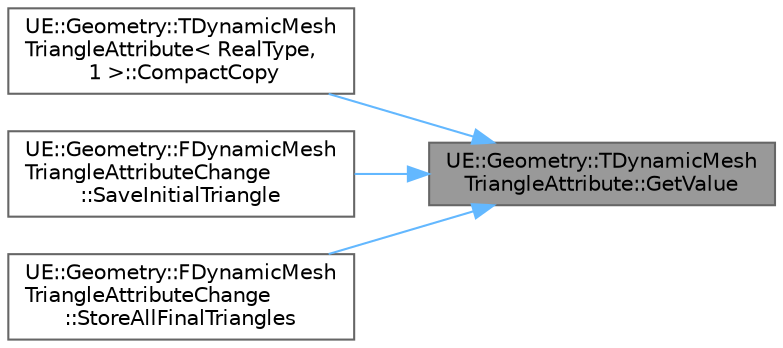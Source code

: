 digraph "UE::Geometry::TDynamicMeshTriangleAttribute::GetValue"
{
 // INTERACTIVE_SVG=YES
 // LATEX_PDF_SIZE
  bgcolor="transparent";
  edge [fontname=Helvetica,fontsize=10,labelfontname=Helvetica,labelfontsize=10];
  node [fontname=Helvetica,fontsize=10,shape=box,height=0.2,width=0.4];
  rankdir="RL";
  Node1 [id="Node000001",label="UE::Geometry::TDynamicMesh\lTriangleAttribute::GetValue",height=0.2,width=0.4,color="gray40", fillcolor="grey60", style="filled", fontcolor="black",tooltip="Get the element at a given index."];
  Node1 -> Node2 [id="edge1_Node000001_Node000002",dir="back",color="steelblue1",style="solid",tooltip=" "];
  Node2 [id="Node000002",label="UE::Geometry::TDynamicMesh\lTriangleAttribute\< RealType,\l 1 \>::CompactCopy",height=0.2,width=0.4,color="grey40", fillcolor="white", style="filled",URL="$d3/d77/classUE_1_1Geometry_1_1TDynamicMeshTriangleAttribute.html#a2770721e1bbdcc615e604f7cf1c2ea1e",tooltip=" "];
  Node1 -> Node3 [id="edge2_Node000001_Node000003",dir="back",color="steelblue1",style="solid",tooltip=" "];
  Node3 [id="Node000003",label="UE::Geometry::FDynamicMesh\lTriangleAttributeChange\l::SaveInitialTriangle",height=0.2,width=0.4,color="grey40", fillcolor="white", style="filled",URL="$d6/d46/classUE_1_1Geometry_1_1FDynamicMeshTriangleAttributeChange.html#a9f1003ea1a1134923a145a04f5903c0a",tooltip=" "];
  Node1 -> Node4 [id="edge3_Node000001_Node000004",dir="back",color="steelblue1",style="solid",tooltip=" "];
  Node4 [id="Node000004",label="UE::Geometry::FDynamicMesh\lTriangleAttributeChange\l::StoreAllFinalTriangles",height=0.2,width=0.4,color="grey40", fillcolor="white", style="filled",URL="$d6/d46/classUE_1_1Geometry_1_1FDynamicMeshTriangleAttributeChange.html#a21f035585f7b0f9f3974d7c80cfc3f24",tooltip=" "];
}
